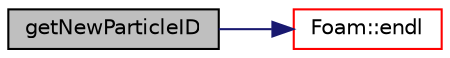 digraph "getNewParticleID"
{
  bgcolor="transparent";
  edge [fontname="Helvetica",fontsize="10",labelfontname="Helvetica",labelfontsize="10"];
  node [fontname="Helvetica",fontsize="10",shape=record];
  rankdir="LR";
  Node3376 [label="getNewParticleID",height=0.2,width=0.4,color="black", fillcolor="grey75", style="filled", fontcolor="black"];
  Node3376 -> Node3377 [color="midnightblue",fontsize="10",style="solid",fontname="Helvetica"];
  Node3377 [label="Foam::endl",height=0.2,width=0.4,color="red",URL="$a21851.html#a2db8fe02a0d3909e9351bb4275b23ce4",tooltip="Add newline and flush stream. "];
}
